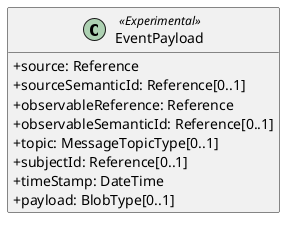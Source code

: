 @startuml
skinparam classAttributeIconSize 0
hide methods

class EventPayload <<Experimental>> {
  +source: Reference
  +sourceSemanticId: Reference[0..1]
  +observableReference: Reference
  +observableSemanticId: Reference[0..1]
  +topic: MessageTopicType[0..1]
  +subjectId: Reference[0..1]
  +timeStamp: DateTime
  +payload: BlobType[0..1]
}
@enduml